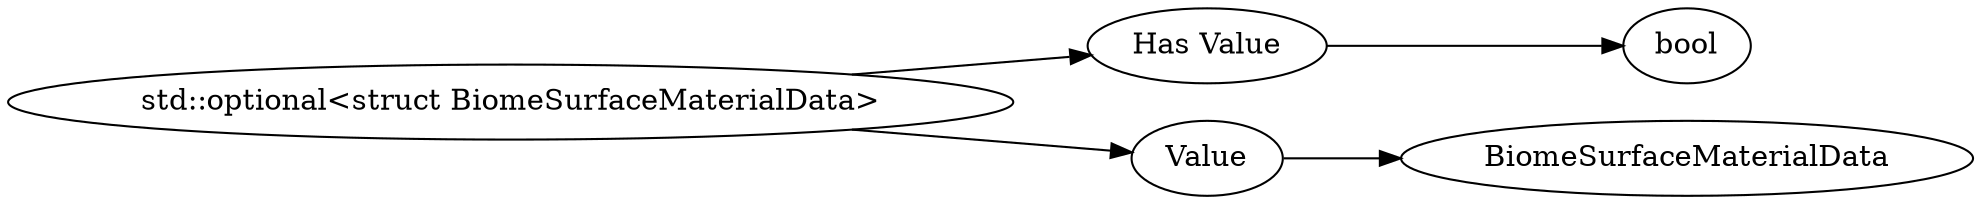 digraph "std::optional<struct BiomeSurfaceMaterialData>" {
rankdir = LR
212
212 -> 213
213 -> 214
212 -> 215
215 -> 216

212 [label="std::optional<struct BiomeSurfaceMaterialData>",comment="name: \"std::optional<struct BiomeSurfaceMaterialData>\", typeName: \"\", id: 212, branchId: 0, recurseId: -1, attributes: 0, notes: \"\""];
213 [label="Has Value",comment="name: \"Has Value\", typeName: \"\", id: 213, branchId: 0, recurseId: -1, attributes: 0, notes: \"If true, follow with appropriate data type, otherwise nothing\""];
214 [label="bool",comment="name: \"bool\", typeName: \"\", id: 214, branchId: 0, recurseId: -1, attributes: 512, notes: \"\""];
215 [label="Value",comment="name: \"Value\", typeName: \"BiomeSurfaceMaterialData\", id: 215, branchId: 0, recurseId: -1, attributes: 256, notes: \"\""];
216 [label="BiomeSurfaceMaterialData",comment="name: \"BiomeSurfaceMaterialData\", typeName: \"\", id: 216, branchId: 0, recurseId: -1, attributes: 512, notes: \"\""];
{ rank = max;214;216}

}
